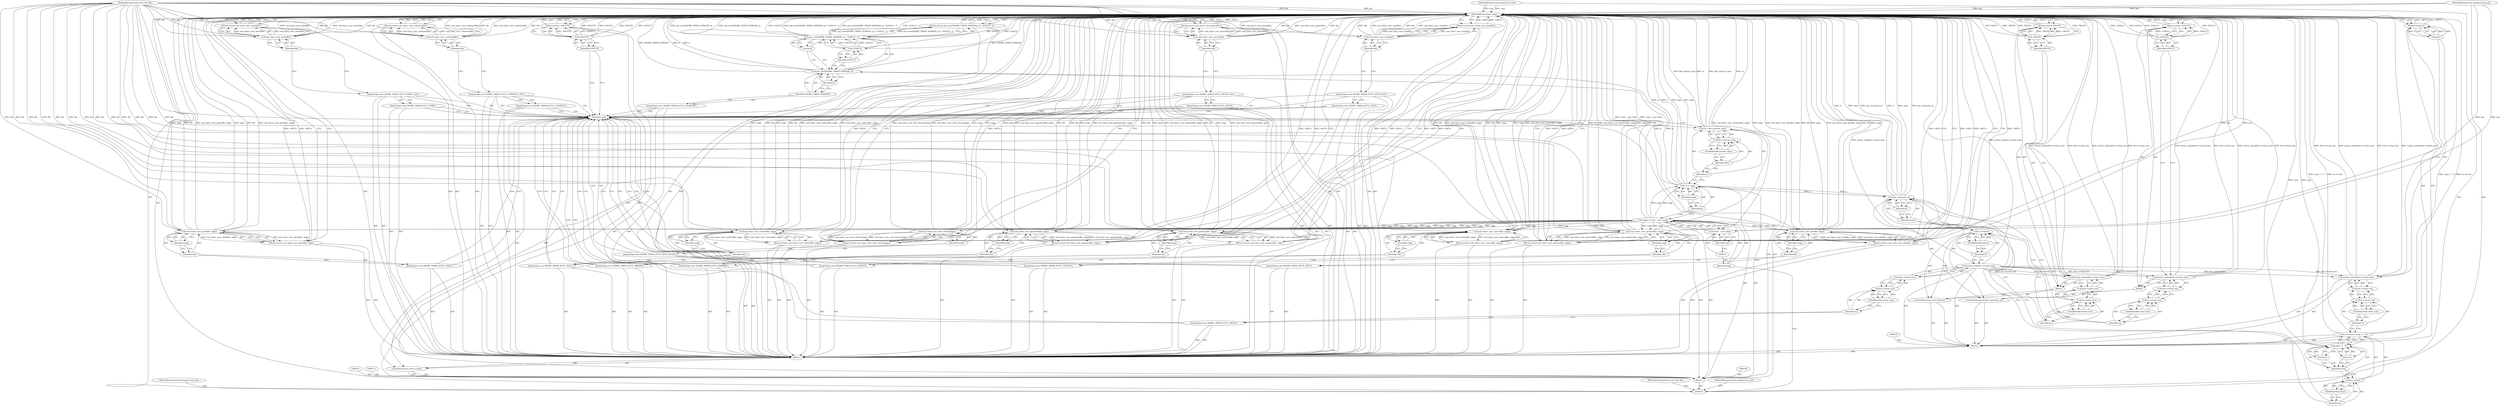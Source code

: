 digraph "1_linux_af368027a49a751d6ff4ee9e3f9961f35bb4fede" {
"1000245" [label="(MethodReturn,static long)"];
"1000102" [label="(MethodParameterIn,struct file *file)"];
"1000359" [label="(MethodParameterOut,struct file *file)"];
"1000103" [label="(MethodParameterIn,unsigned int cmd)"];
"1000360" [label="(MethodParameterOut,unsigned int cmd)"];
"1000125" [label="(JumpTarget,case SNDRV_TIMER_IOCTL_PVERSION:)"];
"1000129" [label="(Identifier,SNDRV_TIMER_VERSION)"];
"1000126" [label="(Return,return put_user(SNDRV_TIMER_VERSION, p) ? -EFAULT : 0;)"];
"1000130" [label="(Identifier,p)"];
"1000131" [label="(Call,-EFAULT)"];
"1000132" [label="(Identifier,EFAULT)"];
"1000133" [label="(Literal,0)"];
"1000127" [label="(Call,put_user(SNDRV_TIMER_VERSION, p) ? -EFAULT : 0)"];
"1000128" [label="(Call,put_user(SNDRV_TIMER_VERSION, p))"];
"1000134" [label="(JumpTarget,case SNDRV_TIMER_IOCTL_NEXT_DEVICE:)"];
"1000135" [label="(Return,return snd_timer_user_next_device(argp);)"];
"1000137" [label="(Identifier,argp)"];
"1000136" [label="(Call,snd_timer_user_next_device(argp))"];
"1000138" [label="(JumpTarget,case SNDRV_TIMER_IOCTL_TREAD:)"];
"1000139" [label="(Block,)"];
"1000142" [label="(Call,&tu->tread_sem)"];
"1000143" [label="(Call,tu->tread_sem)"];
"1000144" [label="(Identifier,tu)"];
"1000145" [label="(FieldIdentifier,tread_sem)"];
"1000141" [label="(Call,mutex_lock(&tu->tread_sem))"];
"1000149" [label="(FieldIdentifier,timeri)"];
"1000150" [label="(Block,)"];
"1000146" [label="(ControlStructure,if (tu->timeri))"];
"1000147" [label="(Call,tu->timeri)"];
"1000148" [label="(Identifier,tu)"];
"1000104" [label="(MethodParameterIn,unsigned long arg)"];
"1000361" [label="(MethodParameterOut,unsigned long arg)"];
"1000152" [label="(Call,&tu->tread_sem)"];
"1000153" [label="(Call,tu->tread_sem)"];
"1000154" [label="(Identifier,tu)"];
"1000155" [label="(FieldIdentifier,tread_sem)"];
"1000151" [label="(Call,mutex_unlock(&tu->tread_sem))"];
"1000157" [label="(Call,-EBUSY)"];
"1000158" [label="(Identifier,EBUSY)"];
"1000156" [label="(Return,return -EBUSY;)"];
"1000161" [label="(Identifier,xarg)"];
"1000159" [label="(ControlStructure,if (get_user(xarg, p)))"];
"1000162" [label="(Identifier,p)"];
"1000163" [label="(Block,)"];
"1000160" [label="(Call,get_user(xarg, p))"];
"1000165" [label="(Call,&tu->tread_sem)"];
"1000166" [label="(Call,tu->tread_sem)"];
"1000167" [label="(Identifier,tu)"];
"1000168" [label="(FieldIdentifier,tread_sem)"];
"1000164" [label="(Call,mutex_unlock(&tu->tread_sem))"];
"1000170" [label="(Call,-EFAULT)"];
"1000171" [label="(Identifier,EFAULT)"];
"1000169" [label="(Return,return -EFAULT;)"];
"1000176" [label="(Call,xarg ? 1 : 0)"];
"1000177" [label="(Identifier,xarg)"];
"1000178" [label="(Literal,1)"];
"1000179" [label="(Literal,0)"];
"1000172" [label="(Call,tu->tread = xarg ? 1 : 0)"];
"1000173" [label="(Call,tu->tread)"];
"1000174" [label="(Identifier,tu)"];
"1000175" [label="(FieldIdentifier,tread)"];
"1000181" [label="(Call,&tu->tread_sem)"];
"1000182" [label="(Call,tu->tread_sem)"];
"1000183" [label="(Identifier,tu)"];
"1000180" [label="(Call,mutex_unlock(&tu->tread_sem))"];
"1000184" [label="(FieldIdentifier,tread_sem)"];
"1000186" [label="(Literal,0)"];
"1000185" [label="(Return,return 0;)"];
"1000105" [label="(Block,)"];
"1000187" [label="(JumpTarget,case SNDRV_TIMER_IOCTL_GINFO:)"];
"1000188" [label="(Return,return snd_timer_user_ginfo(file, argp);)"];
"1000190" [label="(Identifier,file)"];
"1000191" [label="(Identifier,argp)"];
"1000189" [label="(Call,snd_timer_user_ginfo(file, argp))"];
"1000192" [label="(JumpTarget,case SNDRV_TIMER_IOCTL_GPARAMS:)"];
"1000193" [label="(Return,return snd_timer_user_gparams(file, argp);)"];
"1000195" [label="(Identifier,file)"];
"1000196" [label="(Identifier,argp)"];
"1000194" [label="(Call,snd_timer_user_gparams(file, argp))"];
"1000197" [label="(JumpTarget,case SNDRV_TIMER_IOCTL_GSTATUS:)"];
"1000198" [label="(Return,return snd_timer_user_gstatus(file, argp);)"];
"1000200" [label="(Identifier,file)"];
"1000201" [label="(Identifier,argp)"];
"1000199" [label="(Call,snd_timer_user_gstatus(file, argp))"];
"1000202" [label="(JumpTarget,case SNDRV_TIMER_IOCTL_SELECT:)"];
"1000203" [label="(Return,return snd_timer_user_tselect(file, argp);)"];
"1000205" [label="(Identifier,file)"];
"1000206" [label="(Identifier,argp)"];
"1000204" [label="(Call,snd_timer_user_tselect(file, argp))"];
"1000207" [label="(JumpTarget,case SNDRV_TIMER_IOCTL_INFO:)"];
"1000208" [label="(Return,return snd_timer_user_info(file, argp);)"];
"1000210" [label="(Identifier,file)"];
"1000211" [label="(Identifier,argp)"];
"1000209" [label="(Call,snd_timer_user_info(file, argp))"];
"1000212" [label="(JumpTarget,case SNDRV_TIMER_IOCTL_PARAMS:)"];
"1000213" [label="(Return,return snd_timer_user_params(file, argp);)"];
"1000215" [label="(Identifier,file)"];
"1000216" [label="(Identifier,argp)"];
"1000214" [label="(Call,snd_timer_user_params(file, argp))"];
"1000217" [label="(JumpTarget,case SNDRV_TIMER_IOCTL_STATUS:)"];
"1000218" [label="(Return,return snd_timer_user_status(file, argp);)"];
"1000220" [label="(Identifier,file)"];
"1000221" [label="(Identifier,argp)"];
"1000219" [label="(Call,snd_timer_user_status(file, argp))"];
"1000222" [label="(JumpTarget,case SNDRV_TIMER_IOCTL_START:)"];
"1000223" [label="(JumpTarget,case SNDRV_TIMER_IOCTL_START_OLD:)"];
"1000224" [label="(Return,return snd_timer_user_start(file);)"];
"1000226" [label="(Identifier,file)"];
"1000225" [label="(Call,snd_timer_user_start(file))"];
"1000227" [label="(JumpTarget,case SNDRV_TIMER_IOCTL_STOP:)"];
"1000228" [label="(JumpTarget,case SNDRV_TIMER_IOCTL_STOP_OLD:)"];
"1000108" [label="(Call,*argp = (void __user *)arg)"];
"1000109" [label="(Identifier,argp)"];
"1000110" [label="(Call,(void __user *)arg)"];
"1000112" [label="(Identifier,arg)"];
"1000229" [label="(Return,return snd_timer_user_stop(file);)"];
"1000231" [label="(Identifier,file)"];
"1000230" [label="(Call,snd_timer_user_stop(file))"];
"1000232" [label="(JumpTarget,case SNDRV_TIMER_IOCTL_CONTINUE:)"];
"1000233" [label="(JumpTarget,case SNDRV_TIMER_IOCTL_CONTINUE_OLD:)"];
"1000234" [label="(Return,return snd_timer_user_continue(file);)"];
"1000236" [label="(Identifier,file)"];
"1000235" [label="(Call,snd_timer_user_continue(file))"];
"1000237" [label="(JumpTarget,case SNDRV_TIMER_IOCTL_PAUSE:)"];
"1000238" [label="(JumpTarget,case SNDRV_TIMER_IOCTL_PAUSE_OLD:)"];
"1000239" [label="(Return,return snd_timer_user_pause(file);)"];
"1000241" [label="(Identifier,file)"];
"1000240" [label="(Call,snd_timer_user_pause(file))"];
"1000244" [label="(Identifier,ENOTTY)"];
"1000242" [label="(Return,return -ENOTTY;)"];
"1000243" [label="(Call,-ENOTTY)"];
"1000114" [label="(Call,*p = argp)"];
"1000115" [label="(Identifier,p)"];
"1000116" [label="(Identifier,argp)"];
"1000117" [label="(Call,tu = file->private_data)"];
"1000118" [label="(Identifier,tu)"];
"1000121" [label="(FieldIdentifier,private_data)"];
"1000119" [label="(Call,file->private_data)"];
"1000120" [label="(Identifier,file)"];
"1000122" [label="(ControlStructure,switch (cmd))"];
"1000124" [label="(Block,)"];
"1000123" [label="(Identifier,cmd)"];
"1000245" -> "1000101"  [label="AST: "];
"1000245" -> "1000126"  [label="CFG: "];
"1000245" -> "1000135"  [label="CFG: "];
"1000245" -> "1000156"  [label="CFG: "];
"1000245" -> "1000169"  [label="CFG: "];
"1000245" -> "1000185"  [label="CFG: "];
"1000245" -> "1000188"  [label="CFG: "];
"1000245" -> "1000193"  [label="CFG: "];
"1000245" -> "1000198"  [label="CFG: "];
"1000245" -> "1000203"  [label="CFG: "];
"1000245" -> "1000208"  [label="CFG: "];
"1000245" -> "1000213"  [label="CFG: "];
"1000245" -> "1000218"  [label="CFG: "];
"1000245" -> "1000224"  [label="CFG: "];
"1000245" -> "1000229"  [label="CFG: "];
"1000245" -> "1000234"  [label="CFG: "];
"1000245" -> "1000239"  [label="CFG: "];
"1000245" -> "1000242"  [label="CFG: "];
"1000126" -> "1000245"  [label="DDG: <RET>"];
"1000229" -> "1000245"  [label="DDG: <RET>"];
"1000234" -> "1000245"  [label="DDG: <RET>"];
"1000218" -> "1000245"  [label="DDG: <RET>"];
"1000198" -> "1000245"  [label="DDG: <RET>"];
"1000208" -> "1000245"  [label="DDG: <RET>"];
"1000224" -> "1000245"  [label="DDG: <RET>"];
"1000239" -> "1000245"  [label="DDG: <RET>"];
"1000185" -> "1000245"  [label="DDG: <RET>"];
"1000213" -> "1000245"  [label="DDG: <RET>"];
"1000203" -> "1000245"  [label="DDG: <RET>"];
"1000156" -> "1000245"  [label="DDG: <RET>"];
"1000188" -> "1000245"  [label="DDG: <RET>"];
"1000242" -> "1000245"  [label="DDG: <RET>"];
"1000169" -> "1000245"  [label="DDG: <RET>"];
"1000135" -> "1000245"  [label="DDG: <RET>"];
"1000104" -> "1000245"  [label="DDG: arg"];
"1000180" -> "1000245"  [label="DDG: &tu->tread_sem"];
"1000180" -> "1000245"  [label="DDG: mutex_unlock(&tu->tread_sem)"];
"1000172" -> "1000245"  [label="DDG: xarg ? 1 : 0"];
"1000172" -> "1000245"  [label="DDG: tu->tread"];
"1000127" -> "1000245"  [label="DDG: put_user(SNDRV_TIMER_VERSION, p) ? -EFAULT : 0"];
"1000127" -> "1000245"  [label="DDG: put_user(SNDRV_TIMER_VERSION, p)"];
"1000127" -> "1000245"  [label="DDG: -EFAULT"];
"1000199" -> "1000245"  [label="DDG: snd_timer_user_gstatus(file, argp)"];
"1000199" -> "1000245"  [label="DDG: argp"];
"1000199" -> "1000245"  [label="DDG: file"];
"1000128" -> "1000245"  [label="DDG: p"];
"1000128" -> "1000245"  [label="DDG: SNDRV_TIMER_VERSION"];
"1000164" -> "1000245"  [label="DDG: mutex_unlock(&tu->tread_sem)"];
"1000164" -> "1000245"  [label="DDG: &tu->tread_sem"];
"1000225" -> "1000245"  [label="DDG: snd_timer_user_start(file)"];
"1000225" -> "1000245"  [label="DDG: file"];
"1000219" -> "1000245"  [label="DDG: argp"];
"1000219" -> "1000245"  [label="DDG: snd_timer_user_status(file, argp)"];
"1000219" -> "1000245"  [label="DDG: file"];
"1000194" -> "1000245"  [label="DDG: snd_timer_user_gparams(file, argp)"];
"1000194" -> "1000245"  [label="DDG: file"];
"1000194" -> "1000245"  [label="DDG: argp"];
"1000209" -> "1000245"  [label="DDG: snd_timer_user_info(file, argp)"];
"1000209" -> "1000245"  [label="DDG: file"];
"1000209" -> "1000245"  [label="DDG: argp"];
"1000235" -> "1000245"  [label="DDG: file"];
"1000235" -> "1000245"  [label="DDG: snd_timer_user_continue(file)"];
"1000151" -> "1000245"  [label="DDG: mutex_unlock(&tu->tread_sem)"];
"1000151" -> "1000245"  [label="DDG: &tu->tread_sem"];
"1000189" -> "1000245"  [label="DDG: file"];
"1000189" -> "1000245"  [label="DDG: snd_timer_user_ginfo(file, argp)"];
"1000189" -> "1000245"  [label="DDG: argp"];
"1000214" -> "1000245"  [label="DDG: argp"];
"1000214" -> "1000245"  [label="DDG: snd_timer_user_params(file, argp)"];
"1000214" -> "1000245"  [label="DDG: file"];
"1000157" -> "1000245"  [label="DDG: -EBUSY"];
"1000157" -> "1000245"  [label="DDG: EBUSY"];
"1000240" -> "1000245"  [label="DDG: snd_timer_user_pause(file)"];
"1000240" -> "1000245"  [label="DDG: file"];
"1000160" -> "1000245"  [label="DDG: get_user(xarg, p)"];
"1000160" -> "1000245"  [label="DDG: p"];
"1000160" -> "1000245"  [label="DDG: xarg"];
"1000204" -> "1000245"  [label="DDG: argp"];
"1000204" -> "1000245"  [label="DDG: file"];
"1000204" -> "1000245"  [label="DDG: snd_timer_user_tselect(file, argp)"];
"1000131" -> "1000245"  [label="DDG: EFAULT"];
"1000141" -> "1000245"  [label="DDG: mutex_lock(&tu->tread_sem)"];
"1000103" -> "1000245"  [label="DDG: cmd"];
"1000114" -> "1000245"  [label="DDG: p"];
"1000114" -> "1000245"  [label="DDG: argp"];
"1000117" -> "1000245"  [label="DDG: tu"];
"1000117" -> "1000245"  [label="DDG: file->private_data"];
"1000230" -> "1000245"  [label="DDG: file"];
"1000230" -> "1000245"  [label="DDG: snd_timer_user_stop(file)"];
"1000102" -> "1000245"  [label="DDG: file"];
"1000110" -> "1000245"  [label="DDG: arg"];
"1000108" -> "1000245"  [label="DDG: (void __user *)arg"];
"1000136" -> "1000245"  [label="DDG: snd_timer_user_next_device(argp)"];
"1000136" -> "1000245"  [label="DDG: argp"];
"1000170" -> "1000245"  [label="DDG: EFAULT"];
"1000170" -> "1000245"  [label="DDG: -EFAULT"];
"1000176" -> "1000245"  [label="DDG: xarg"];
"1000243" -> "1000245"  [label="DDG: ENOTTY"];
"1000243" -> "1000245"  [label="DDG: -ENOTTY"];
"1000193" -> "1000245"  [label="DDG: <RET>"];
"1000102" -> "1000101"  [label="AST: "];
"1000102" -> "1000245"  [label="DDG: file"];
"1000102" -> "1000189"  [label="DDG: file"];
"1000102" -> "1000194"  [label="DDG: file"];
"1000102" -> "1000199"  [label="DDG: file"];
"1000102" -> "1000204"  [label="DDG: file"];
"1000102" -> "1000209"  [label="DDG: file"];
"1000102" -> "1000214"  [label="DDG: file"];
"1000102" -> "1000219"  [label="DDG: file"];
"1000102" -> "1000225"  [label="DDG: file"];
"1000102" -> "1000230"  [label="DDG: file"];
"1000102" -> "1000235"  [label="DDG: file"];
"1000102" -> "1000240"  [label="DDG: file"];
"1000359" -> "1000101"  [label="AST: "];
"1000103" -> "1000101"  [label="AST: "];
"1000103" -> "1000245"  [label="DDG: cmd"];
"1000360" -> "1000101"  [label="AST: "];
"1000125" -> "1000124"  [label="AST: "];
"1000125" -> "1000123"  [label="CFG: "];
"1000129" -> "1000125"  [label="CFG: "];
"1000129" -> "1000128"  [label="AST: "];
"1000129" -> "1000125"  [label="CFG: "];
"1000130" -> "1000129"  [label="CFG: "];
"1000126" -> "1000124"  [label="AST: "];
"1000126" -> "1000127"  [label="CFG: "];
"1000127" -> "1000126"  [label="AST: "];
"1000245" -> "1000126"  [label="CFG: "];
"1000126" -> "1000245"  [label="DDG: <RET>"];
"1000127" -> "1000126"  [label="DDG: put_user(SNDRV_TIMER_VERSION, p) ? -EFAULT : 0"];
"1000130" -> "1000128"  [label="AST: "];
"1000130" -> "1000129"  [label="CFG: "];
"1000128" -> "1000130"  [label="CFG: "];
"1000131" -> "1000127"  [label="AST: "];
"1000131" -> "1000132"  [label="CFG: "];
"1000132" -> "1000131"  [label="AST: "];
"1000127" -> "1000131"  [label="CFG: "];
"1000131" -> "1000245"  [label="DDG: EFAULT"];
"1000131" -> "1000127"  [label="DDG: EFAULT"];
"1000132" -> "1000131"  [label="AST: "];
"1000132" -> "1000128"  [label="CFG: "];
"1000131" -> "1000132"  [label="CFG: "];
"1000133" -> "1000127"  [label="AST: "];
"1000133" -> "1000128"  [label="CFG: "];
"1000127" -> "1000133"  [label="CFG: "];
"1000127" -> "1000126"  [label="AST: "];
"1000127" -> "1000131"  [label="CFG: "];
"1000127" -> "1000133"  [label="CFG: "];
"1000128" -> "1000127"  [label="AST: "];
"1000131" -> "1000127"  [label="AST: "];
"1000133" -> "1000127"  [label="AST: "];
"1000126" -> "1000127"  [label="CFG: "];
"1000127" -> "1000245"  [label="DDG: put_user(SNDRV_TIMER_VERSION, p) ? -EFAULT : 0"];
"1000127" -> "1000245"  [label="DDG: put_user(SNDRV_TIMER_VERSION, p)"];
"1000127" -> "1000245"  [label="DDG: -EFAULT"];
"1000127" -> "1000126"  [label="DDG: put_user(SNDRV_TIMER_VERSION, p) ? -EFAULT : 0"];
"1000131" -> "1000127"  [label="DDG: EFAULT"];
"1000128" -> "1000127"  [label="AST: "];
"1000128" -> "1000130"  [label="CFG: "];
"1000129" -> "1000128"  [label="AST: "];
"1000130" -> "1000128"  [label="AST: "];
"1000132" -> "1000128"  [label="CFG: "];
"1000133" -> "1000128"  [label="CFG: "];
"1000128" -> "1000245"  [label="DDG: p"];
"1000128" -> "1000245"  [label="DDG: SNDRV_TIMER_VERSION"];
"1000114" -> "1000128"  [label="DDG: p"];
"1000134" -> "1000124"  [label="AST: "];
"1000134" -> "1000123"  [label="CFG: "];
"1000137" -> "1000134"  [label="CFG: "];
"1000135" -> "1000124"  [label="AST: "];
"1000135" -> "1000136"  [label="CFG: "];
"1000136" -> "1000135"  [label="AST: "];
"1000245" -> "1000135"  [label="CFG: "];
"1000135" -> "1000245"  [label="DDG: <RET>"];
"1000136" -> "1000135"  [label="DDG: snd_timer_user_next_device(argp)"];
"1000137" -> "1000136"  [label="AST: "];
"1000137" -> "1000134"  [label="CFG: "];
"1000136" -> "1000137"  [label="CFG: "];
"1000136" -> "1000135"  [label="AST: "];
"1000136" -> "1000137"  [label="CFG: "];
"1000137" -> "1000136"  [label="AST: "];
"1000135" -> "1000136"  [label="CFG: "];
"1000136" -> "1000245"  [label="DDG: snd_timer_user_next_device(argp)"];
"1000136" -> "1000245"  [label="DDG: argp"];
"1000136" -> "1000135"  [label="DDG: snd_timer_user_next_device(argp)"];
"1000108" -> "1000136"  [label="DDG: argp"];
"1000138" -> "1000124"  [label="AST: "];
"1000138" -> "1000123"  [label="CFG: "];
"1000144" -> "1000138"  [label="CFG: "];
"1000139" -> "1000124"  [label="AST: "];
"1000140" -> "1000139"  [label="AST: "];
"1000141" -> "1000139"  [label="AST: "];
"1000146" -> "1000139"  [label="AST: "];
"1000159" -> "1000139"  [label="AST: "];
"1000172" -> "1000139"  [label="AST: "];
"1000180" -> "1000139"  [label="AST: "];
"1000185" -> "1000139"  [label="AST: "];
"1000142" -> "1000141"  [label="AST: "];
"1000142" -> "1000143"  [label="CFG: "];
"1000143" -> "1000142"  [label="AST: "];
"1000141" -> "1000142"  [label="CFG: "];
"1000143" -> "1000142"  [label="AST: "];
"1000143" -> "1000145"  [label="CFG: "];
"1000144" -> "1000143"  [label="AST: "];
"1000145" -> "1000143"  [label="AST: "];
"1000142" -> "1000143"  [label="CFG: "];
"1000144" -> "1000143"  [label="AST: "];
"1000144" -> "1000138"  [label="CFG: "];
"1000145" -> "1000144"  [label="CFG: "];
"1000145" -> "1000143"  [label="AST: "];
"1000145" -> "1000144"  [label="CFG: "];
"1000143" -> "1000145"  [label="CFG: "];
"1000141" -> "1000139"  [label="AST: "];
"1000141" -> "1000142"  [label="CFG: "];
"1000142" -> "1000141"  [label="AST: "];
"1000148" -> "1000141"  [label="CFG: "];
"1000141" -> "1000245"  [label="DDG: mutex_lock(&tu->tread_sem)"];
"1000141" -> "1000151"  [label="DDG: &tu->tread_sem"];
"1000141" -> "1000164"  [label="DDG: &tu->tread_sem"];
"1000141" -> "1000180"  [label="DDG: &tu->tread_sem"];
"1000149" -> "1000147"  [label="AST: "];
"1000149" -> "1000148"  [label="CFG: "];
"1000147" -> "1000149"  [label="CFG: "];
"1000150" -> "1000146"  [label="AST: "];
"1000151" -> "1000150"  [label="AST: "];
"1000156" -> "1000150"  [label="AST: "];
"1000146" -> "1000139"  [label="AST: "];
"1000147" -> "1000146"  [label="AST: "];
"1000150" -> "1000146"  [label="AST: "];
"1000147" -> "1000146"  [label="AST: "];
"1000147" -> "1000149"  [label="CFG: "];
"1000148" -> "1000147"  [label="AST: "];
"1000149" -> "1000147"  [label="AST: "];
"1000154" -> "1000147"  [label="CFG: "];
"1000161" -> "1000147"  [label="CFG: "];
"1000148" -> "1000147"  [label="AST: "];
"1000148" -> "1000141"  [label="CFG: "];
"1000149" -> "1000148"  [label="CFG: "];
"1000104" -> "1000101"  [label="AST: "];
"1000104" -> "1000245"  [label="DDG: arg"];
"1000104" -> "1000110"  [label="DDG: arg"];
"1000361" -> "1000101"  [label="AST: "];
"1000152" -> "1000151"  [label="AST: "];
"1000152" -> "1000153"  [label="CFG: "];
"1000153" -> "1000152"  [label="AST: "];
"1000151" -> "1000152"  [label="CFG: "];
"1000153" -> "1000152"  [label="AST: "];
"1000153" -> "1000155"  [label="CFG: "];
"1000154" -> "1000153"  [label="AST: "];
"1000155" -> "1000153"  [label="AST: "];
"1000152" -> "1000153"  [label="CFG: "];
"1000154" -> "1000153"  [label="AST: "];
"1000154" -> "1000147"  [label="CFG: "];
"1000155" -> "1000154"  [label="CFG: "];
"1000155" -> "1000153"  [label="AST: "];
"1000155" -> "1000154"  [label="CFG: "];
"1000153" -> "1000155"  [label="CFG: "];
"1000151" -> "1000150"  [label="AST: "];
"1000151" -> "1000152"  [label="CFG: "];
"1000152" -> "1000151"  [label="AST: "];
"1000158" -> "1000151"  [label="CFG: "];
"1000151" -> "1000245"  [label="DDG: mutex_unlock(&tu->tread_sem)"];
"1000151" -> "1000245"  [label="DDG: &tu->tread_sem"];
"1000141" -> "1000151"  [label="DDG: &tu->tread_sem"];
"1000157" -> "1000156"  [label="AST: "];
"1000157" -> "1000158"  [label="CFG: "];
"1000158" -> "1000157"  [label="AST: "];
"1000156" -> "1000157"  [label="CFG: "];
"1000157" -> "1000245"  [label="DDG: -EBUSY"];
"1000157" -> "1000245"  [label="DDG: EBUSY"];
"1000157" -> "1000156"  [label="DDG: -EBUSY"];
"1000158" -> "1000157"  [label="AST: "];
"1000158" -> "1000151"  [label="CFG: "];
"1000157" -> "1000158"  [label="CFG: "];
"1000156" -> "1000150"  [label="AST: "];
"1000156" -> "1000157"  [label="CFG: "];
"1000157" -> "1000156"  [label="AST: "];
"1000245" -> "1000156"  [label="CFG: "];
"1000156" -> "1000245"  [label="DDG: <RET>"];
"1000157" -> "1000156"  [label="DDG: -EBUSY"];
"1000161" -> "1000160"  [label="AST: "];
"1000161" -> "1000147"  [label="CFG: "];
"1000162" -> "1000161"  [label="CFG: "];
"1000159" -> "1000139"  [label="AST: "];
"1000160" -> "1000159"  [label="AST: "];
"1000163" -> "1000159"  [label="AST: "];
"1000162" -> "1000160"  [label="AST: "];
"1000162" -> "1000161"  [label="CFG: "];
"1000160" -> "1000162"  [label="CFG: "];
"1000163" -> "1000159"  [label="AST: "];
"1000164" -> "1000163"  [label="AST: "];
"1000169" -> "1000163"  [label="AST: "];
"1000160" -> "1000159"  [label="AST: "];
"1000160" -> "1000162"  [label="CFG: "];
"1000161" -> "1000160"  [label="AST: "];
"1000162" -> "1000160"  [label="AST: "];
"1000167" -> "1000160"  [label="CFG: "];
"1000174" -> "1000160"  [label="CFG: "];
"1000160" -> "1000245"  [label="DDG: get_user(xarg, p)"];
"1000160" -> "1000245"  [label="DDG: p"];
"1000160" -> "1000245"  [label="DDG: xarg"];
"1000114" -> "1000160"  [label="DDG: p"];
"1000165" -> "1000164"  [label="AST: "];
"1000165" -> "1000166"  [label="CFG: "];
"1000166" -> "1000165"  [label="AST: "];
"1000164" -> "1000165"  [label="CFG: "];
"1000166" -> "1000165"  [label="AST: "];
"1000166" -> "1000168"  [label="CFG: "];
"1000167" -> "1000166"  [label="AST: "];
"1000168" -> "1000166"  [label="AST: "];
"1000165" -> "1000166"  [label="CFG: "];
"1000167" -> "1000166"  [label="AST: "];
"1000167" -> "1000160"  [label="CFG: "];
"1000168" -> "1000167"  [label="CFG: "];
"1000168" -> "1000166"  [label="AST: "];
"1000168" -> "1000167"  [label="CFG: "];
"1000166" -> "1000168"  [label="CFG: "];
"1000164" -> "1000163"  [label="AST: "];
"1000164" -> "1000165"  [label="CFG: "];
"1000165" -> "1000164"  [label="AST: "];
"1000171" -> "1000164"  [label="CFG: "];
"1000164" -> "1000245"  [label="DDG: mutex_unlock(&tu->tread_sem)"];
"1000164" -> "1000245"  [label="DDG: &tu->tread_sem"];
"1000141" -> "1000164"  [label="DDG: &tu->tread_sem"];
"1000170" -> "1000169"  [label="AST: "];
"1000170" -> "1000171"  [label="CFG: "];
"1000171" -> "1000170"  [label="AST: "];
"1000169" -> "1000170"  [label="CFG: "];
"1000170" -> "1000245"  [label="DDG: EFAULT"];
"1000170" -> "1000245"  [label="DDG: -EFAULT"];
"1000170" -> "1000169"  [label="DDG: -EFAULT"];
"1000171" -> "1000170"  [label="AST: "];
"1000171" -> "1000164"  [label="CFG: "];
"1000170" -> "1000171"  [label="CFG: "];
"1000169" -> "1000163"  [label="AST: "];
"1000169" -> "1000170"  [label="CFG: "];
"1000170" -> "1000169"  [label="AST: "];
"1000245" -> "1000169"  [label="CFG: "];
"1000169" -> "1000245"  [label="DDG: <RET>"];
"1000170" -> "1000169"  [label="DDG: -EFAULT"];
"1000176" -> "1000172"  [label="AST: "];
"1000176" -> "1000178"  [label="CFG: "];
"1000176" -> "1000179"  [label="CFG: "];
"1000177" -> "1000176"  [label="AST: "];
"1000178" -> "1000176"  [label="AST: "];
"1000179" -> "1000176"  [label="AST: "];
"1000172" -> "1000176"  [label="CFG: "];
"1000176" -> "1000245"  [label="DDG: xarg"];
"1000177" -> "1000176"  [label="AST: "];
"1000177" -> "1000173"  [label="CFG: "];
"1000178" -> "1000177"  [label="CFG: "];
"1000179" -> "1000177"  [label="CFG: "];
"1000178" -> "1000176"  [label="AST: "];
"1000178" -> "1000177"  [label="CFG: "];
"1000176" -> "1000178"  [label="CFG: "];
"1000179" -> "1000176"  [label="AST: "];
"1000179" -> "1000177"  [label="CFG: "];
"1000176" -> "1000179"  [label="CFG: "];
"1000172" -> "1000139"  [label="AST: "];
"1000172" -> "1000176"  [label="CFG: "];
"1000173" -> "1000172"  [label="AST: "];
"1000176" -> "1000172"  [label="AST: "];
"1000183" -> "1000172"  [label="CFG: "];
"1000172" -> "1000245"  [label="DDG: xarg ? 1 : 0"];
"1000172" -> "1000245"  [label="DDG: tu->tread"];
"1000173" -> "1000172"  [label="AST: "];
"1000173" -> "1000175"  [label="CFG: "];
"1000174" -> "1000173"  [label="AST: "];
"1000175" -> "1000173"  [label="AST: "];
"1000177" -> "1000173"  [label="CFG: "];
"1000174" -> "1000173"  [label="AST: "];
"1000174" -> "1000160"  [label="CFG: "];
"1000175" -> "1000174"  [label="CFG: "];
"1000175" -> "1000173"  [label="AST: "];
"1000175" -> "1000174"  [label="CFG: "];
"1000173" -> "1000175"  [label="CFG: "];
"1000181" -> "1000180"  [label="AST: "];
"1000181" -> "1000182"  [label="CFG: "];
"1000182" -> "1000181"  [label="AST: "];
"1000180" -> "1000181"  [label="CFG: "];
"1000182" -> "1000181"  [label="AST: "];
"1000182" -> "1000184"  [label="CFG: "];
"1000183" -> "1000182"  [label="AST: "];
"1000184" -> "1000182"  [label="AST: "];
"1000181" -> "1000182"  [label="CFG: "];
"1000183" -> "1000182"  [label="AST: "];
"1000183" -> "1000172"  [label="CFG: "];
"1000184" -> "1000183"  [label="CFG: "];
"1000180" -> "1000139"  [label="AST: "];
"1000180" -> "1000181"  [label="CFG: "];
"1000181" -> "1000180"  [label="AST: "];
"1000186" -> "1000180"  [label="CFG: "];
"1000180" -> "1000245"  [label="DDG: &tu->tread_sem"];
"1000180" -> "1000245"  [label="DDG: mutex_unlock(&tu->tread_sem)"];
"1000141" -> "1000180"  [label="DDG: &tu->tread_sem"];
"1000184" -> "1000182"  [label="AST: "];
"1000184" -> "1000183"  [label="CFG: "];
"1000182" -> "1000184"  [label="CFG: "];
"1000186" -> "1000185"  [label="AST: "];
"1000186" -> "1000180"  [label="CFG: "];
"1000185" -> "1000186"  [label="CFG: "];
"1000186" -> "1000185"  [label="DDG: 0"];
"1000185" -> "1000139"  [label="AST: "];
"1000185" -> "1000186"  [label="CFG: "];
"1000186" -> "1000185"  [label="AST: "];
"1000245" -> "1000185"  [label="CFG: "];
"1000185" -> "1000245"  [label="DDG: <RET>"];
"1000186" -> "1000185"  [label="DDG: 0"];
"1000105" -> "1000101"  [label="AST: "];
"1000106" -> "1000105"  [label="AST: "];
"1000107" -> "1000105"  [label="AST: "];
"1000108" -> "1000105"  [label="AST: "];
"1000113" -> "1000105"  [label="AST: "];
"1000114" -> "1000105"  [label="AST: "];
"1000117" -> "1000105"  [label="AST: "];
"1000122" -> "1000105"  [label="AST: "];
"1000242" -> "1000105"  [label="AST: "];
"1000187" -> "1000124"  [label="AST: "];
"1000187" -> "1000123"  [label="CFG: "];
"1000190" -> "1000187"  [label="CFG: "];
"1000188" -> "1000124"  [label="AST: "];
"1000188" -> "1000189"  [label="CFG: "];
"1000189" -> "1000188"  [label="AST: "];
"1000245" -> "1000188"  [label="CFG: "];
"1000188" -> "1000245"  [label="DDG: <RET>"];
"1000189" -> "1000188"  [label="DDG: snd_timer_user_ginfo(file, argp)"];
"1000190" -> "1000189"  [label="AST: "];
"1000190" -> "1000187"  [label="CFG: "];
"1000191" -> "1000190"  [label="CFG: "];
"1000191" -> "1000189"  [label="AST: "];
"1000191" -> "1000190"  [label="CFG: "];
"1000189" -> "1000191"  [label="CFG: "];
"1000189" -> "1000188"  [label="AST: "];
"1000189" -> "1000191"  [label="CFG: "];
"1000190" -> "1000189"  [label="AST: "];
"1000191" -> "1000189"  [label="AST: "];
"1000188" -> "1000189"  [label="CFG: "];
"1000189" -> "1000245"  [label="DDG: file"];
"1000189" -> "1000245"  [label="DDG: snd_timer_user_ginfo(file, argp)"];
"1000189" -> "1000245"  [label="DDG: argp"];
"1000189" -> "1000188"  [label="DDG: snd_timer_user_ginfo(file, argp)"];
"1000102" -> "1000189"  [label="DDG: file"];
"1000108" -> "1000189"  [label="DDG: argp"];
"1000192" -> "1000124"  [label="AST: "];
"1000192" -> "1000123"  [label="CFG: "];
"1000195" -> "1000192"  [label="CFG: "];
"1000193" -> "1000124"  [label="AST: "];
"1000193" -> "1000194"  [label="CFG: "];
"1000194" -> "1000193"  [label="AST: "];
"1000245" -> "1000193"  [label="CFG: "];
"1000193" -> "1000245"  [label="DDG: <RET>"];
"1000194" -> "1000193"  [label="DDG: snd_timer_user_gparams(file, argp)"];
"1000195" -> "1000194"  [label="AST: "];
"1000195" -> "1000192"  [label="CFG: "];
"1000196" -> "1000195"  [label="CFG: "];
"1000196" -> "1000194"  [label="AST: "];
"1000196" -> "1000195"  [label="CFG: "];
"1000194" -> "1000196"  [label="CFG: "];
"1000194" -> "1000193"  [label="AST: "];
"1000194" -> "1000196"  [label="CFG: "];
"1000195" -> "1000194"  [label="AST: "];
"1000196" -> "1000194"  [label="AST: "];
"1000193" -> "1000194"  [label="CFG: "];
"1000194" -> "1000245"  [label="DDG: snd_timer_user_gparams(file, argp)"];
"1000194" -> "1000245"  [label="DDG: file"];
"1000194" -> "1000245"  [label="DDG: argp"];
"1000194" -> "1000193"  [label="DDG: snd_timer_user_gparams(file, argp)"];
"1000102" -> "1000194"  [label="DDG: file"];
"1000108" -> "1000194"  [label="DDG: argp"];
"1000197" -> "1000124"  [label="AST: "];
"1000197" -> "1000123"  [label="CFG: "];
"1000200" -> "1000197"  [label="CFG: "];
"1000198" -> "1000124"  [label="AST: "];
"1000198" -> "1000199"  [label="CFG: "];
"1000199" -> "1000198"  [label="AST: "];
"1000245" -> "1000198"  [label="CFG: "];
"1000198" -> "1000245"  [label="DDG: <RET>"];
"1000199" -> "1000198"  [label="DDG: snd_timer_user_gstatus(file, argp)"];
"1000200" -> "1000199"  [label="AST: "];
"1000200" -> "1000197"  [label="CFG: "];
"1000201" -> "1000200"  [label="CFG: "];
"1000201" -> "1000199"  [label="AST: "];
"1000201" -> "1000200"  [label="CFG: "];
"1000199" -> "1000201"  [label="CFG: "];
"1000199" -> "1000198"  [label="AST: "];
"1000199" -> "1000201"  [label="CFG: "];
"1000200" -> "1000199"  [label="AST: "];
"1000201" -> "1000199"  [label="AST: "];
"1000198" -> "1000199"  [label="CFG: "];
"1000199" -> "1000245"  [label="DDG: snd_timer_user_gstatus(file, argp)"];
"1000199" -> "1000245"  [label="DDG: argp"];
"1000199" -> "1000245"  [label="DDG: file"];
"1000199" -> "1000198"  [label="DDG: snd_timer_user_gstatus(file, argp)"];
"1000102" -> "1000199"  [label="DDG: file"];
"1000108" -> "1000199"  [label="DDG: argp"];
"1000202" -> "1000124"  [label="AST: "];
"1000202" -> "1000123"  [label="CFG: "];
"1000205" -> "1000202"  [label="CFG: "];
"1000203" -> "1000124"  [label="AST: "];
"1000203" -> "1000204"  [label="CFG: "];
"1000204" -> "1000203"  [label="AST: "];
"1000245" -> "1000203"  [label="CFG: "];
"1000203" -> "1000245"  [label="DDG: <RET>"];
"1000204" -> "1000203"  [label="DDG: snd_timer_user_tselect(file, argp)"];
"1000205" -> "1000204"  [label="AST: "];
"1000205" -> "1000202"  [label="CFG: "];
"1000206" -> "1000205"  [label="CFG: "];
"1000206" -> "1000204"  [label="AST: "];
"1000206" -> "1000205"  [label="CFG: "];
"1000204" -> "1000206"  [label="CFG: "];
"1000204" -> "1000203"  [label="AST: "];
"1000204" -> "1000206"  [label="CFG: "];
"1000205" -> "1000204"  [label="AST: "];
"1000206" -> "1000204"  [label="AST: "];
"1000203" -> "1000204"  [label="CFG: "];
"1000204" -> "1000245"  [label="DDG: argp"];
"1000204" -> "1000245"  [label="DDG: file"];
"1000204" -> "1000245"  [label="DDG: snd_timer_user_tselect(file, argp)"];
"1000204" -> "1000203"  [label="DDG: snd_timer_user_tselect(file, argp)"];
"1000102" -> "1000204"  [label="DDG: file"];
"1000108" -> "1000204"  [label="DDG: argp"];
"1000207" -> "1000124"  [label="AST: "];
"1000207" -> "1000123"  [label="CFG: "];
"1000210" -> "1000207"  [label="CFG: "];
"1000208" -> "1000124"  [label="AST: "];
"1000208" -> "1000209"  [label="CFG: "];
"1000209" -> "1000208"  [label="AST: "];
"1000245" -> "1000208"  [label="CFG: "];
"1000208" -> "1000245"  [label="DDG: <RET>"];
"1000209" -> "1000208"  [label="DDG: snd_timer_user_info(file, argp)"];
"1000210" -> "1000209"  [label="AST: "];
"1000210" -> "1000207"  [label="CFG: "];
"1000211" -> "1000210"  [label="CFG: "];
"1000211" -> "1000209"  [label="AST: "];
"1000211" -> "1000210"  [label="CFG: "];
"1000209" -> "1000211"  [label="CFG: "];
"1000209" -> "1000208"  [label="AST: "];
"1000209" -> "1000211"  [label="CFG: "];
"1000210" -> "1000209"  [label="AST: "];
"1000211" -> "1000209"  [label="AST: "];
"1000208" -> "1000209"  [label="CFG: "];
"1000209" -> "1000245"  [label="DDG: snd_timer_user_info(file, argp)"];
"1000209" -> "1000245"  [label="DDG: file"];
"1000209" -> "1000245"  [label="DDG: argp"];
"1000209" -> "1000208"  [label="DDG: snd_timer_user_info(file, argp)"];
"1000102" -> "1000209"  [label="DDG: file"];
"1000108" -> "1000209"  [label="DDG: argp"];
"1000212" -> "1000124"  [label="AST: "];
"1000212" -> "1000123"  [label="CFG: "];
"1000215" -> "1000212"  [label="CFG: "];
"1000213" -> "1000124"  [label="AST: "];
"1000213" -> "1000214"  [label="CFG: "];
"1000214" -> "1000213"  [label="AST: "];
"1000245" -> "1000213"  [label="CFG: "];
"1000213" -> "1000245"  [label="DDG: <RET>"];
"1000214" -> "1000213"  [label="DDG: snd_timer_user_params(file, argp)"];
"1000215" -> "1000214"  [label="AST: "];
"1000215" -> "1000212"  [label="CFG: "];
"1000216" -> "1000215"  [label="CFG: "];
"1000216" -> "1000214"  [label="AST: "];
"1000216" -> "1000215"  [label="CFG: "];
"1000214" -> "1000216"  [label="CFG: "];
"1000214" -> "1000213"  [label="AST: "];
"1000214" -> "1000216"  [label="CFG: "];
"1000215" -> "1000214"  [label="AST: "];
"1000216" -> "1000214"  [label="AST: "];
"1000213" -> "1000214"  [label="CFG: "];
"1000214" -> "1000245"  [label="DDG: argp"];
"1000214" -> "1000245"  [label="DDG: snd_timer_user_params(file, argp)"];
"1000214" -> "1000245"  [label="DDG: file"];
"1000214" -> "1000213"  [label="DDG: snd_timer_user_params(file, argp)"];
"1000102" -> "1000214"  [label="DDG: file"];
"1000108" -> "1000214"  [label="DDG: argp"];
"1000217" -> "1000124"  [label="AST: "];
"1000217" -> "1000123"  [label="CFG: "];
"1000220" -> "1000217"  [label="CFG: "];
"1000218" -> "1000124"  [label="AST: "];
"1000218" -> "1000219"  [label="CFG: "];
"1000219" -> "1000218"  [label="AST: "];
"1000245" -> "1000218"  [label="CFG: "];
"1000218" -> "1000245"  [label="DDG: <RET>"];
"1000219" -> "1000218"  [label="DDG: snd_timer_user_status(file, argp)"];
"1000220" -> "1000219"  [label="AST: "];
"1000220" -> "1000217"  [label="CFG: "];
"1000221" -> "1000220"  [label="CFG: "];
"1000221" -> "1000219"  [label="AST: "];
"1000221" -> "1000220"  [label="CFG: "];
"1000219" -> "1000221"  [label="CFG: "];
"1000219" -> "1000218"  [label="AST: "];
"1000219" -> "1000221"  [label="CFG: "];
"1000220" -> "1000219"  [label="AST: "];
"1000221" -> "1000219"  [label="AST: "];
"1000218" -> "1000219"  [label="CFG: "];
"1000219" -> "1000245"  [label="DDG: argp"];
"1000219" -> "1000245"  [label="DDG: snd_timer_user_status(file, argp)"];
"1000219" -> "1000245"  [label="DDG: file"];
"1000219" -> "1000218"  [label="DDG: snd_timer_user_status(file, argp)"];
"1000102" -> "1000219"  [label="DDG: file"];
"1000108" -> "1000219"  [label="DDG: argp"];
"1000222" -> "1000124"  [label="AST: "];
"1000222" -> "1000123"  [label="CFG: "];
"1000223" -> "1000222"  [label="CFG: "];
"1000223" -> "1000124"  [label="AST: "];
"1000223" -> "1000123"  [label="CFG: "];
"1000223" -> "1000222"  [label="CFG: "];
"1000226" -> "1000223"  [label="CFG: "];
"1000224" -> "1000124"  [label="AST: "];
"1000224" -> "1000225"  [label="CFG: "];
"1000225" -> "1000224"  [label="AST: "];
"1000245" -> "1000224"  [label="CFG: "];
"1000224" -> "1000245"  [label="DDG: <RET>"];
"1000225" -> "1000224"  [label="DDG: snd_timer_user_start(file)"];
"1000226" -> "1000225"  [label="AST: "];
"1000226" -> "1000223"  [label="CFG: "];
"1000225" -> "1000226"  [label="CFG: "];
"1000225" -> "1000224"  [label="AST: "];
"1000225" -> "1000226"  [label="CFG: "];
"1000226" -> "1000225"  [label="AST: "];
"1000224" -> "1000225"  [label="CFG: "];
"1000225" -> "1000245"  [label="DDG: snd_timer_user_start(file)"];
"1000225" -> "1000245"  [label="DDG: file"];
"1000225" -> "1000224"  [label="DDG: snd_timer_user_start(file)"];
"1000102" -> "1000225"  [label="DDG: file"];
"1000227" -> "1000124"  [label="AST: "];
"1000227" -> "1000123"  [label="CFG: "];
"1000228" -> "1000227"  [label="CFG: "];
"1000228" -> "1000124"  [label="AST: "];
"1000228" -> "1000123"  [label="CFG: "];
"1000228" -> "1000227"  [label="CFG: "];
"1000231" -> "1000228"  [label="CFG: "];
"1000108" -> "1000105"  [label="AST: "];
"1000108" -> "1000110"  [label="CFG: "];
"1000109" -> "1000108"  [label="AST: "];
"1000110" -> "1000108"  [label="AST: "];
"1000115" -> "1000108"  [label="CFG: "];
"1000108" -> "1000245"  [label="DDG: (void __user *)arg"];
"1000110" -> "1000108"  [label="DDG: arg"];
"1000108" -> "1000114"  [label="DDG: argp"];
"1000108" -> "1000136"  [label="DDG: argp"];
"1000108" -> "1000189"  [label="DDG: argp"];
"1000108" -> "1000194"  [label="DDG: argp"];
"1000108" -> "1000199"  [label="DDG: argp"];
"1000108" -> "1000204"  [label="DDG: argp"];
"1000108" -> "1000209"  [label="DDG: argp"];
"1000108" -> "1000214"  [label="DDG: argp"];
"1000108" -> "1000219"  [label="DDG: argp"];
"1000109" -> "1000108"  [label="AST: "];
"1000109" -> "1000101"  [label="CFG: "];
"1000111" -> "1000109"  [label="CFG: "];
"1000110" -> "1000108"  [label="AST: "];
"1000110" -> "1000112"  [label="CFG: "];
"1000111" -> "1000110"  [label="AST: "];
"1000112" -> "1000110"  [label="AST: "];
"1000108" -> "1000110"  [label="CFG: "];
"1000110" -> "1000245"  [label="DDG: arg"];
"1000110" -> "1000108"  [label="DDG: arg"];
"1000104" -> "1000110"  [label="DDG: arg"];
"1000112" -> "1000110"  [label="AST: "];
"1000112" -> "1000111"  [label="CFG: "];
"1000110" -> "1000112"  [label="CFG: "];
"1000229" -> "1000124"  [label="AST: "];
"1000229" -> "1000230"  [label="CFG: "];
"1000230" -> "1000229"  [label="AST: "];
"1000245" -> "1000229"  [label="CFG: "];
"1000229" -> "1000245"  [label="DDG: <RET>"];
"1000230" -> "1000229"  [label="DDG: snd_timer_user_stop(file)"];
"1000231" -> "1000230"  [label="AST: "];
"1000231" -> "1000228"  [label="CFG: "];
"1000230" -> "1000231"  [label="CFG: "];
"1000230" -> "1000229"  [label="AST: "];
"1000230" -> "1000231"  [label="CFG: "];
"1000231" -> "1000230"  [label="AST: "];
"1000229" -> "1000230"  [label="CFG: "];
"1000230" -> "1000245"  [label="DDG: file"];
"1000230" -> "1000245"  [label="DDG: snd_timer_user_stop(file)"];
"1000230" -> "1000229"  [label="DDG: snd_timer_user_stop(file)"];
"1000102" -> "1000230"  [label="DDG: file"];
"1000232" -> "1000124"  [label="AST: "];
"1000232" -> "1000123"  [label="CFG: "];
"1000233" -> "1000232"  [label="CFG: "];
"1000233" -> "1000124"  [label="AST: "];
"1000233" -> "1000123"  [label="CFG: "];
"1000233" -> "1000232"  [label="CFG: "];
"1000236" -> "1000233"  [label="CFG: "];
"1000234" -> "1000124"  [label="AST: "];
"1000234" -> "1000235"  [label="CFG: "];
"1000235" -> "1000234"  [label="AST: "];
"1000245" -> "1000234"  [label="CFG: "];
"1000234" -> "1000245"  [label="DDG: <RET>"];
"1000235" -> "1000234"  [label="DDG: snd_timer_user_continue(file)"];
"1000236" -> "1000235"  [label="AST: "];
"1000236" -> "1000233"  [label="CFG: "];
"1000235" -> "1000236"  [label="CFG: "];
"1000235" -> "1000234"  [label="AST: "];
"1000235" -> "1000236"  [label="CFG: "];
"1000236" -> "1000235"  [label="AST: "];
"1000234" -> "1000235"  [label="CFG: "];
"1000235" -> "1000245"  [label="DDG: file"];
"1000235" -> "1000245"  [label="DDG: snd_timer_user_continue(file)"];
"1000235" -> "1000234"  [label="DDG: snd_timer_user_continue(file)"];
"1000102" -> "1000235"  [label="DDG: file"];
"1000237" -> "1000124"  [label="AST: "];
"1000237" -> "1000123"  [label="CFG: "];
"1000238" -> "1000237"  [label="CFG: "];
"1000238" -> "1000124"  [label="AST: "];
"1000238" -> "1000123"  [label="CFG: "];
"1000238" -> "1000237"  [label="CFG: "];
"1000241" -> "1000238"  [label="CFG: "];
"1000239" -> "1000124"  [label="AST: "];
"1000239" -> "1000240"  [label="CFG: "];
"1000240" -> "1000239"  [label="AST: "];
"1000245" -> "1000239"  [label="CFG: "];
"1000239" -> "1000245"  [label="DDG: <RET>"];
"1000240" -> "1000239"  [label="DDG: snd_timer_user_pause(file)"];
"1000241" -> "1000240"  [label="AST: "];
"1000241" -> "1000238"  [label="CFG: "];
"1000240" -> "1000241"  [label="CFG: "];
"1000240" -> "1000239"  [label="AST: "];
"1000240" -> "1000241"  [label="CFG: "];
"1000241" -> "1000240"  [label="AST: "];
"1000239" -> "1000240"  [label="CFG: "];
"1000240" -> "1000245"  [label="DDG: snd_timer_user_pause(file)"];
"1000240" -> "1000245"  [label="DDG: file"];
"1000240" -> "1000239"  [label="DDG: snd_timer_user_pause(file)"];
"1000102" -> "1000240"  [label="DDG: file"];
"1000244" -> "1000243"  [label="AST: "];
"1000244" -> "1000123"  [label="CFG: "];
"1000243" -> "1000244"  [label="CFG: "];
"1000242" -> "1000105"  [label="AST: "];
"1000242" -> "1000243"  [label="CFG: "];
"1000243" -> "1000242"  [label="AST: "];
"1000245" -> "1000242"  [label="CFG: "];
"1000242" -> "1000245"  [label="DDG: <RET>"];
"1000243" -> "1000242"  [label="DDG: -ENOTTY"];
"1000243" -> "1000242"  [label="AST: "];
"1000243" -> "1000244"  [label="CFG: "];
"1000244" -> "1000243"  [label="AST: "];
"1000242" -> "1000243"  [label="CFG: "];
"1000243" -> "1000245"  [label="DDG: ENOTTY"];
"1000243" -> "1000245"  [label="DDG: -ENOTTY"];
"1000243" -> "1000242"  [label="DDG: -ENOTTY"];
"1000114" -> "1000105"  [label="AST: "];
"1000114" -> "1000116"  [label="CFG: "];
"1000115" -> "1000114"  [label="AST: "];
"1000116" -> "1000114"  [label="AST: "];
"1000118" -> "1000114"  [label="CFG: "];
"1000114" -> "1000245"  [label="DDG: p"];
"1000114" -> "1000245"  [label="DDG: argp"];
"1000108" -> "1000114"  [label="DDG: argp"];
"1000114" -> "1000128"  [label="DDG: p"];
"1000114" -> "1000160"  [label="DDG: p"];
"1000115" -> "1000114"  [label="AST: "];
"1000115" -> "1000108"  [label="CFG: "];
"1000116" -> "1000115"  [label="CFG: "];
"1000116" -> "1000114"  [label="AST: "];
"1000116" -> "1000115"  [label="CFG: "];
"1000114" -> "1000116"  [label="CFG: "];
"1000117" -> "1000105"  [label="AST: "];
"1000117" -> "1000119"  [label="CFG: "];
"1000118" -> "1000117"  [label="AST: "];
"1000119" -> "1000117"  [label="AST: "];
"1000123" -> "1000117"  [label="CFG: "];
"1000117" -> "1000245"  [label="DDG: tu"];
"1000117" -> "1000245"  [label="DDG: file->private_data"];
"1000118" -> "1000117"  [label="AST: "];
"1000118" -> "1000114"  [label="CFG: "];
"1000120" -> "1000118"  [label="CFG: "];
"1000121" -> "1000119"  [label="AST: "];
"1000121" -> "1000120"  [label="CFG: "];
"1000119" -> "1000121"  [label="CFG: "];
"1000119" -> "1000117"  [label="AST: "];
"1000119" -> "1000121"  [label="CFG: "];
"1000120" -> "1000119"  [label="AST: "];
"1000121" -> "1000119"  [label="AST: "];
"1000117" -> "1000119"  [label="CFG: "];
"1000120" -> "1000119"  [label="AST: "];
"1000120" -> "1000118"  [label="CFG: "];
"1000121" -> "1000120"  [label="CFG: "];
"1000122" -> "1000105"  [label="AST: "];
"1000123" -> "1000122"  [label="AST: "];
"1000124" -> "1000122"  [label="AST: "];
"1000124" -> "1000122"  [label="AST: "];
"1000125" -> "1000124"  [label="AST: "];
"1000126" -> "1000124"  [label="AST: "];
"1000134" -> "1000124"  [label="AST: "];
"1000135" -> "1000124"  [label="AST: "];
"1000138" -> "1000124"  [label="AST: "];
"1000139" -> "1000124"  [label="AST: "];
"1000187" -> "1000124"  [label="AST: "];
"1000188" -> "1000124"  [label="AST: "];
"1000192" -> "1000124"  [label="AST: "];
"1000193" -> "1000124"  [label="AST: "];
"1000197" -> "1000124"  [label="AST: "];
"1000198" -> "1000124"  [label="AST: "];
"1000202" -> "1000124"  [label="AST: "];
"1000203" -> "1000124"  [label="AST: "];
"1000207" -> "1000124"  [label="AST: "];
"1000208" -> "1000124"  [label="AST: "];
"1000212" -> "1000124"  [label="AST: "];
"1000213" -> "1000124"  [label="AST: "];
"1000217" -> "1000124"  [label="AST: "];
"1000218" -> "1000124"  [label="AST: "];
"1000222" -> "1000124"  [label="AST: "];
"1000223" -> "1000124"  [label="AST: "];
"1000224" -> "1000124"  [label="AST: "];
"1000227" -> "1000124"  [label="AST: "];
"1000228" -> "1000124"  [label="AST: "];
"1000229" -> "1000124"  [label="AST: "];
"1000232" -> "1000124"  [label="AST: "];
"1000233" -> "1000124"  [label="AST: "];
"1000234" -> "1000124"  [label="AST: "];
"1000237" -> "1000124"  [label="AST: "];
"1000238" -> "1000124"  [label="AST: "];
"1000239" -> "1000124"  [label="AST: "];
"1000123" -> "1000122"  [label="AST: "];
"1000123" -> "1000117"  [label="CFG: "];
"1000125" -> "1000123"  [label="CFG: "];
"1000134" -> "1000123"  [label="CFG: "];
"1000138" -> "1000123"  [label="CFG: "];
"1000187" -> "1000123"  [label="CFG: "];
"1000192" -> "1000123"  [label="CFG: "];
"1000197" -> "1000123"  [label="CFG: "];
"1000202" -> "1000123"  [label="CFG: "];
"1000207" -> "1000123"  [label="CFG: "];
"1000212" -> "1000123"  [label="CFG: "];
"1000217" -> "1000123"  [label="CFG: "];
"1000222" -> "1000123"  [label="CFG: "];
"1000223" -> "1000123"  [label="CFG: "];
"1000227" -> "1000123"  [label="CFG: "];
"1000228" -> "1000123"  [label="CFG: "];
"1000232" -> "1000123"  [label="CFG: "];
"1000233" -> "1000123"  [label="CFG: "];
"1000237" -> "1000123"  [label="CFG: "];
"1000238" -> "1000123"  [label="CFG: "];
"1000244" -> "1000123"  [label="CFG: "];
}
